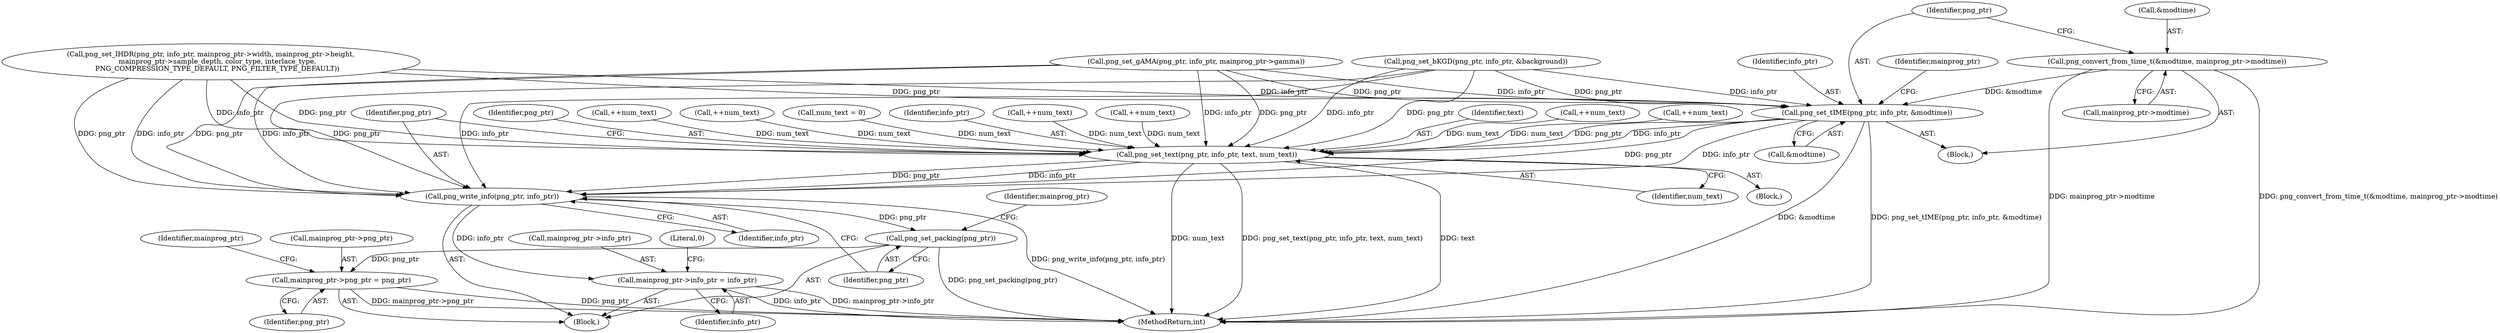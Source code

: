digraph "0_Android_9d4853418ab2f754c2b63e091c29c5529b8b86ca_10@pointer" {
"1000283" [label="(Call,png_convert_from_time_t(&modtime, mainprog_ptr->modtime))"];
"1000289" [label="(Call,png_set_tIME(png_ptr, info_ptr, &modtime))"];
"1000496" [label="(Call,png_set_text(png_ptr, info_ptr, text, num_text))"];
"1000501" [label="(Call,png_write_info(png_ptr, info_ptr))"];
"1000504" [label="(Call,png_set_packing(png_ptr))"];
"1000506" [label="(Call,mainprog_ptr->png_ptr = png_ptr)"];
"1000511" [label="(Call,mainprog_ptr->info_ptr = info_ptr)"];
"1000296" [label="(Identifier,mainprog_ptr)"];
"1000508" [label="(Identifier,mainprog_ptr)"];
"1000506" [label="(Call,mainprog_ptr->png_ptr = png_ptr)"];
"1000515" [label="(Identifier,info_ptr)"];
"1000499" [label="(Identifier,text)"];
"1000118" [label="(Block,)"];
"1000507" [label="(Call,mainprog_ptr->png_ptr)"];
"1000289" [label="(Call,png_set_tIME(png_ptr, info_ptr, &modtime))"];
"1000217" [label="(Call,png_set_IHDR(png_ptr, info_ptr, mainprog_ptr->width, mainprog_ptr->height,\n      mainprog_ptr->sample_depth, color_type, interlace_type,\n      PNG_COMPRESSION_TYPE_DEFAULT, PNG_FILTER_TYPE_DEFAULT))"];
"1000512" [label="(Call,mainprog_ptr->info_ptr)"];
"1000334" [label="(Call,++num_text)"];
"1000298" [label="(Block,)"];
"1000503" [label="(Identifier,info_ptr)"];
"1000518" [label="(MethodReturn,int)"];
"1000430" [label="(Call,++num_text)"];
"1000497" [label="(Identifier,png_ptr)"];
"1000517" [label="(Literal,0)"];
"1000494" [label="(Call,++num_text)"];
"1000398" [label="(Call,++num_text)"];
"1000281" [label="(Block,)"];
"1000504" [label="(Call,png_set_packing(png_ptr))"];
"1000284" [label="(Call,&modtime)"];
"1000292" [label="(Call,&modtime)"];
"1000511" [label="(Call,mainprog_ptr->info_ptr = info_ptr)"];
"1000510" [label="(Identifier,png_ptr)"];
"1000500" [label="(Identifier,num_text)"];
"1000301" [label="(Call,num_text = 0)"];
"1000239" [label="(Call,png_set_gAMA(png_ptr, info_ptr, mainprog_ptr->gamma))"];
"1000272" [label="(Call,png_set_bKGD(png_ptr, info_ptr, &background))"];
"1000513" [label="(Identifier,mainprog_ptr)"];
"1000291" [label="(Identifier,info_ptr)"];
"1000286" [label="(Call,mainprog_ptr->modtime)"];
"1000283" [label="(Call,png_convert_from_time_t(&modtime, mainprog_ptr->modtime))"];
"1000505" [label="(Identifier,png_ptr)"];
"1000290" [label="(Identifier,png_ptr)"];
"1000501" [label="(Call,png_write_info(png_ptr, info_ptr))"];
"1000498" [label="(Identifier,info_ptr)"];
"1000502" [label="(Identifier,png_ptr)"];
"1000462" [label="(Call,++num_text)"];
"1000496" [label="(Call,png_set_text(png_ptr, info_ptr, text, num_text))"];
"1000366" [label="(Call,++num_text)"];
"1000283" -> "1000281"  [label="AST: "];
"1000283" -> "1000286"  [label="CFG: "];
"1000284" -> "1000283"  [label="AST: "];
"1000286" -> "1000283"  [label="AST: "];
"1000290" -> "1000283"  [label="CFG: "];
"1000283" -> "1000518"  [label="DDG: mainprog_ptr->modtime"];
"1000283" -> "1000518"  [label="DDG: png_convert_from_time_t(&modtime, mainprog_ptr->modtime)"];
"1000283" -> "1000289"  [label="DDG: &modtime"];
"1000289" -> "1000281"  [label="AST: "];
"1000289" -> "1000292"  [label="CFG: "];
"1000290" -> "1000289"  [label="AST: "];
"1000291" -> "1000289"  [label="AST: "];
"1000292" -> "1000289"  [label="AST: "];
"1000296" -> "1000289"  [label="CFG: "];
"1000289" -> "1000518"  [label="DDG: &modtime"];
"1000289" -> "1000518"  [label="DDG: png_set_tIME(png_ptr, info_ptr, &modtime)"];
"1000239" -> "1000289"  [label="DDG: png_ptr"];
"1000239" -> "1000289"  [label="DDG: info_ptr"];
"1000217" -> "1000289"  [label="DDG: png_ptr"];
"1000217" -> "1000289"  [label="DDG: info_ptr"];
"1000272" -> "1000289"  [label="DDG: png_ptr"];
"1000272" -> "1000289"  [label="DDG: info_ptr"];
"1000289" -> "1000496"  [label="DDG: png_ptr"];
"1000289" -> "1000496"  [label="DDG: info_ptr"];
"1000289" -> "1000501"  [label="DDG: png_ptr"];
"1000289" -> "1000501"  [label="DDG: info_ptr"];
"1000496" -> "1000298"  [label="AST: "];
"1000496" -> "1000500"  [label="CFG: "];
"1000497" -> "1000496"  [label="AST: "];
"1000498" -> "1000496"  [label="AST: "];
"1000499" -> "1000496"  [label="AST: "];
"1000500" -> "1000496"  [label="AST: "];
"1000502" -> "1000496"  [label="CFG: "];
"1000496" -> "1000518"  [label="DDG: png_set_text(png_ptr, info_ptr, text, num_text)"];
"1000496" -> "1000518"  [label="DDG: text"];
"1000496" -> "1000518"  [label="DDG: num_text"];
"1000239" -> "1000496"  [label="DDG: png_ptr"];
"1000239" -> "1000496"  [label="DDG: info_ptr"];
"1000217" -> "1000496"  [label="DDG: png_ptr"];
"1000217" -> "1000496"  [label="DDG: info_ptr"];
"1000272" -> "1000496"  [label="DDG: png_ptr"];
"1000272" -> "1000496"  [label="DDG: info_ptr"];
"1000462" -> "1000496"  [label="DDG: num_text"];
"1000494" -> "1000496"  [label="DDG: num_text"];
"1000334" -> "1000496"  [label="DDG: num_text"];
"1000398" -> "1000496"  [label="DDG: num_text"];
"1000301" -> "1000496"  [label="DDG: num_text"];
"1000366" -> "1000496"  [label="DDG: num_text"];
"1000430" -> "1000496"  [label="DDG: num_text"];
"1000496" -> "1000501"  [label="DDG: png_ptr"];
"1000496" -> "1000501"  [label="DDG: info_ptr"];
"1000501" -> "1000118"  [label="AST: "];
"1000501" -> "1000503"  [label="CFG: "];
"1000502" -> "1000501"  [label="AST: "];
"1000503" -> "1000501"  [label="AST: "];
"1000505" -> "1000501"  [label="CFG: "];
"1000501" -> "1000518"  [label="DDG: png_write_info(png_ptr, info_ptr)"];
"1000239" -> "1000501"  [label="DDG: png_ptr"];
"1000239" -> "1000501"  [label="DDG: info_ptr"];
"1000217" -> "1000501"  [label="DDG: png_ptr"];
"1000217" -> "1000501"  [label="DDG: info_ptr"];
"1000272" -> "1000501"  [label="DDG: png_ptr"];
"1000272" -> "1000501"  [label="DDG: info_ptr"];
"1000501" -> "1000504"  [label="DDG: png_ptr"];
"1000501" -> "1000511"  [label="DDG: info_ptr"];
"1000504" -> "1000118"  [label="AST: "];
"1000504" -> "1000505"  [label="CFG: "];
"1000505" -> "1000504"  [label="AST: "];
"1000508" -> "1000504"  [label="CFG: "];
"1000504" -> "1000518"  [label="DDG: png_set_packing(png_ptr)"];
"1000504" -> "1000506"  [label="DDG: png_ptr"];
"1000506" -> "1000118"  [label="AST: "];
"1000506" -> "1000510"  [label="CFG: "];
"1000507" -> "1000506"  [label="AST: "];
"1000510" -> "1000506"  [label="AST: "];
"1000513" -> "1000506"  [label="CFG: "];
"1000506" -> "1000518"  [label="DDG: mainprog_ptr->png_ptr"];
"1000506" -> "1000518"  [label="DDG: png_ptr"];
"1000511" -> "1000118"  [label="AST: "];
"1000511" -> "1000515"  [label="CFG: "];
"1000512" -> "1000511"  [label="AST: "];
"1000515" -> "1000511"  [label="AST: "];
"1000517" -> "1000511"  [label="CFG: "];
"1000511" -> "1000518"  [label="DDG: info_ptr"];
"1000511" -> "1000518"  [label="DDG: mainprog_ptr->info_ptr"];
}

